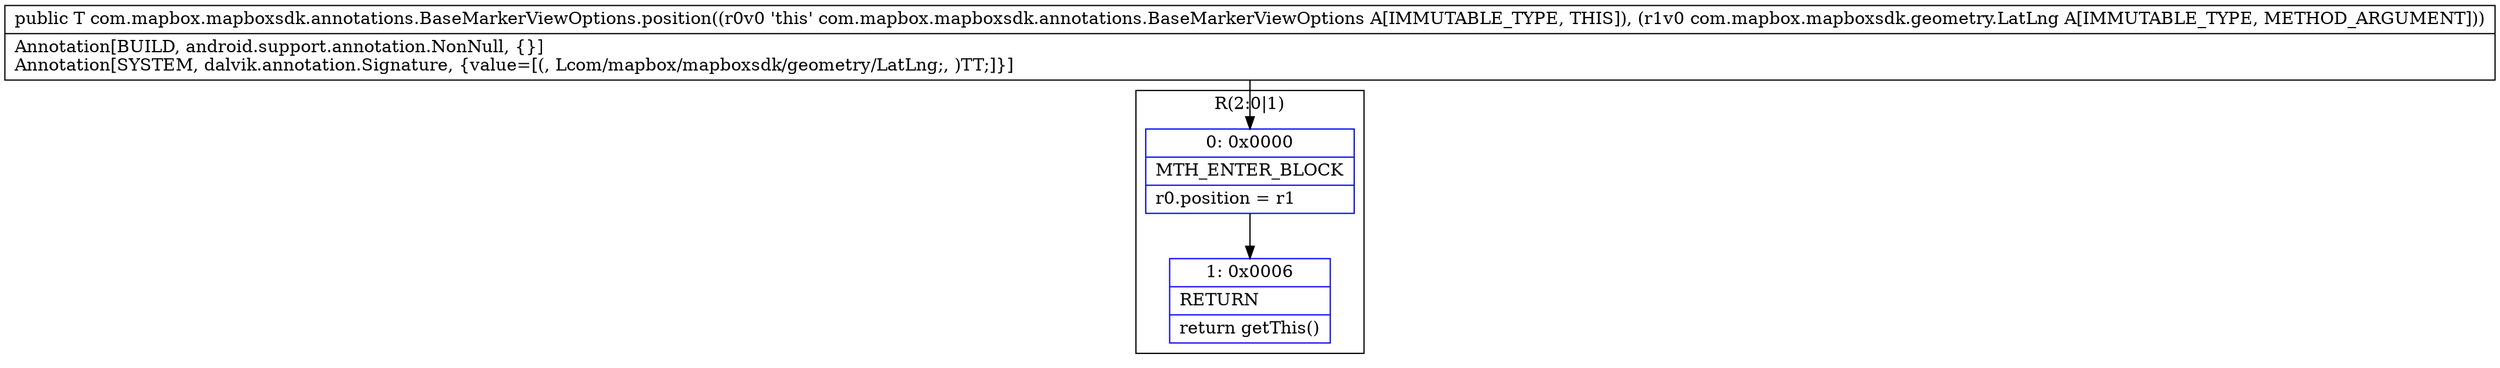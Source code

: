 digraph "CFG forcom.mapbox.mapboxsdk.annotations.BaseMarkerViewOptions.position(Lcom\/mapbox\/mapboxsdk\/geometry\/LatLng;)Lcom\/mapbox\/mapboxsdk\/annotations\/BaseMarkerViewOptions;" {
subgraph cluster_Region_265857144 {
label = "R(2:0|1)";
node [shape=record,color=blue];
Node_0 [shape=record,label="{0\:\ 0x0000|MTH_ENTER_BLOCK\l|r0.position = r1\l}"];
Node_1 [shape=record,label="{1\:\ 0x0006|RETURN\l|return getThis()\l}"];
}
MethodNode[shape=record,label="{public T com.mapbox.mapboxsdk.annotations.BaseMarkerViewOptions.position((r0v0 'this' com.mapbox.mapboxsdk.annotations.BaseMarkerViewOptions A[IMMUTABLE_TYPE, THIS]), (r1v0 com.mapbox.mapboxsdk.geometry.LatLng A[IMMUTABLE_TYPE, METHOD_ARGUMENT]))  | Annotation[BUILD, android.support.annotation.NonNull, \{\}]\lAnnotation[SYSTEM, dalvik.annotation.Signature, \{value=[(, Lcom\/mapbox\/mapboxsdk\/geometry\/LatLng;, )TT;]\}]\l}"];
MethodNode -> Node_0;
Node_0 -> Node_1;
}

